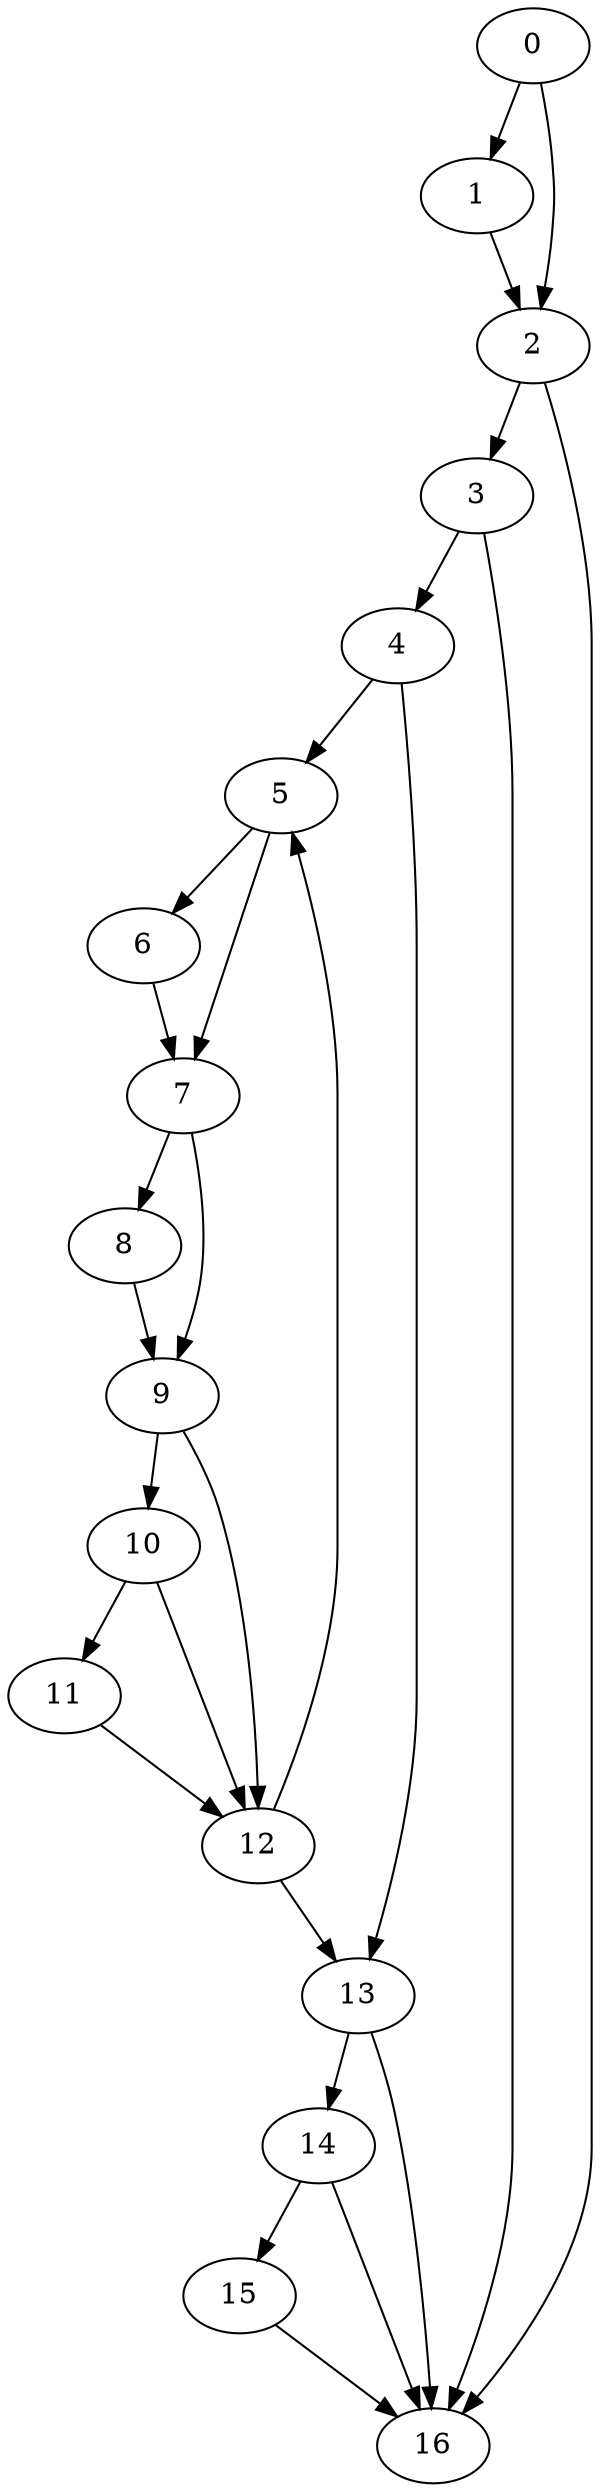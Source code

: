 digraph {
	0
	1
	2
	3
	4
	5
	6
	7
	8
	9
	10
	11
	12
	13
	14
	15
	16
	5 -> 6
	5 -> 7
	6 -> 7
	7 -> 8
	13 -> 14
	2 -> 3
	4 -> 5
	12 -> 5
	7 -> 9
	8 -> 9
	3 -> 4
	9 -> 10
	13 -> 16
	14 -> 16
	15 -> 16
	2 -> 16
	3 -> 16
	0 -> 1
	0 -> 2
	1 -> 2
	10 -> 11
	9 -> 12
	10 -> 12
	11 -> 12
	4 -> 13
	12 -> 13
	14 -> 15
}
